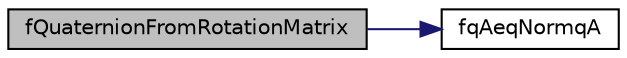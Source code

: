 digraph "fQuaternionFromRotationMatrix"
{
  edge [fontname="Helvetica",fontsize="10",labelfontname="Helvetica",labelfontsize="10"];
  node [fontname="Helvetica",fontsize="10",shape=record];
  rankdir="LR";
  Node142 [label="fQuaternionFromRotationMatrix",height=0.2,width=0.4,color="black", fillcolor="grey75", style="filled", fontcolor="black"];
  Node142 -> Node143 [color="midnightblue",fontsize="10",style="solid",fontname="Helvetica"];
  Node143 [label="fqAeqNormqA",height=0.2,width=0.4,color="black", fillcolor="white", style="filled",URL="$orientation_8c.html#a3bcc5aef9bd7abd545d33660aa3ccbd0",tooltip="function normalizes a rotation quaternion and ensures q0 is non-negative "];
}
